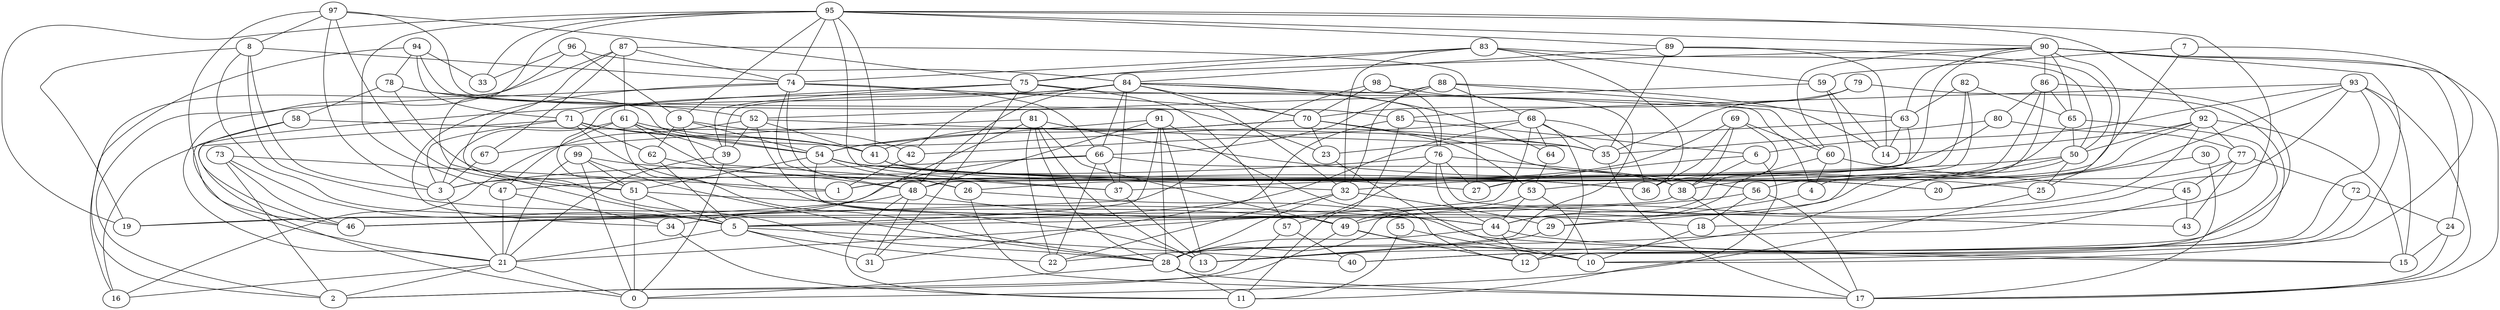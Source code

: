 digraph GG_graph {

subgraph G_graph {
edge [color = black]
"83" -> "32" [dir = none]
"83" -> "50" [dir = none]
"83" -> "75" [dir = none]
"83" -> "74" [dir = none]
"92" -> "77" [dir = none]
"92" -> "50" [dir = none]
"92" -> "15" [dir = none]
"92" -> "46" [dir = none]
"49" -> "2" [dir = none]
"98" -> "46" [dir = none]
"98" -> "76" [dir = none]
"78" -> "58" [dir = none]
"78" -> "51" [dir = none]
"97" -> "46" [dir = none]
"97" -> "8" [dir = none]
"97" -> "51" [dir = none]
"97" -> "3" [dir = none]
"51" -> "5" [dir = none]
"51" -> "44" [dir = none]
"42" -> "1" [dir = none]
"71" -> "41" [dir = none]
"71" -> "3" [dir = none]
"71" -> "0" [dir = none]
"71" -> "62" [dir = none]
"71" -> "35" [dir = none]
"53" -> "49" [dir = none]
"53" -> "10" [dir = none]
"41" -> "27" [dir = none]
"41" -> "20" [dir = none]
"58" -> "21" [dir = none]
"58" -> "46" [dir = none]
"84" -> "42" [dir = none]
"84" -> "48" [dir = none]
"84" -> "66" [dir = none]
"84" -> "76" [dir = none]
"84" -> "32" [dir = none]
"30" -> "17" [dir = none]
"30" -> "20" [dir = none]
"52" -> "39" [dir = none]
"52" -> "44" [dir = none]
"52" -> "16" [dir = none]
"74" -> "34" [dir = none]
"74" -> "70" [dir = none]
"74" -> "48" [dir = none]
"74" -> "26" [dir = none]
"74" -> "2" [dir = none]
"67" -> "3" [dir = none]
"59" -> "52" [dir = none]
"50" -> "25" [dir = none]
"50" -> "44" [dir = none]
"50" -> "13" [dir = none]
"28" -> "0" [dir = none]
"28" -> "11" [dir = none]
"28" -> "17" [dir = none]
"34" -> "11" [dir = none]
"23" -> "10" [dir = none]
"44" -> "28" [dir = none]
"44" -> "12" [dir = none]
"44" -> "15" [dir = none]
"60" -> "4" [dir = none]
"60" -> "45" [dir = none]
"60" -> "44" [dir = none]
"82" -> "63" [dir = none]
"82" -> "65" [dir = none]
"69" -> "36" [dir = none]
"69" -> "1" [dir = none]
"69" -> "60" [dir = none]
"69" -> "28" [dir = none]
"81" -> "49" [dir = none]
"81" -> "28" [dir = none]
"81" -> "67" [dir = none]
"95" -> "19" [dir = none]
"95" -> "33" [dir = none]
"95" -> "74" [dir = none]
"95" -> "41" [dir = none]
"95" -> "90" [dir = none]
"95" -> "92" [dir = none]
"95" -> "89" [dir = none]
"95" -> "37" [dir = none]
"95" -> "47" [dir = none]
"95" -> "5" [dir = none]
"95" -> "18" [dir = none]
"89" -> "35" [dir = none]
"89" -> "84" [dir = none]
"89" -> "50" [dir = none]
"89" -> "14" [dir = none]
"47" -> "21" [dir = none]
"96" -> "21" [dir = none]
"96" -> "84" [dir = none]
"96" -> "33" [dir = none]
"96" -> "9" [dir = none]
"94" -> "2" [dir = none]
"94" -> "23" [dir = none]
"9" -> "54" [dir = none]
"93" -> "49" [dir = none]
"93" -> "12" [dir = none]
"93" -> "85" [dir = none]
"7" -> "59" [dir = none]
"7" -> "10" [dir = none]
"7" -> "53" [dir = none]
"65" -> "50" [dir = none]
"65" -> "40" [dir = none]
"72" -> "24" [dir = none]
"72" -> "12" [dir = none]
"73" -> "5" [dir = none]
"73" -> "1" [dir = none]
"75" -> "71" [dir = none]
"63" -> "14" [dir = none]
"63" -> "48" [dir = none]
"77" -> "43" [dir = none]
"77" -> "20" [dir = none]
"77" -> "72" [dir = none]
"66" -> "3" [dir = none]
"66" -> "37" [dir = none]
"66" -> "19" [dir = none]
"70" -> "41" [dir = none]
"70" -> "53" [dir = none]
"70" -> "38" [dir = none]
"70" -> "23" [dir = none]
"54" -> "32" [dir = none]
"54" -> "49" [dir = none]
"54" -> "36" [dir = none]
"38" -> "17" [dir = none]
"61" -> "3" [dir = none]
"61" -> "28" [dir = none]
"61" -> "41" [dir = none]
"61" -> "39" [dir = none]
"61" -> "54" [dir = none]
"48" -> "11" [dir = none]
"48" -> "46" [dir = none]
"48" -> "31" [dir = none]
"5" -> "31" [dir = none]
"5" -> "21" [dir = none]
"5" -> "22" [dir = none]
"76" -> "57" [dir = none]
"76" -> "47" [dir = none]
"76" -> "43" [dir = none]
"76" -> "27" [dir = none]
"76" -> "56" [dir = none]
"91" -> "12" [dir = none]
"91" -> "5" [dir = none]
"91" -> "54" [dir = none]
"87" -> "27" [dir = none]
"87" -> "61" [dir = none]
"86" -> "28" [dir = none]
"86" -> "65" [dir = none]
"86" -> "4" [dir = none]
"85" -> "11" [dir = none]
"85" -> "6" [dir = none]
"32" -> "29" [dir = none]
"32" -> "28" [dir = none]
"32" -> "22" [dir = none]
"21" -> "16" [dir = none]
"26" -> "15" [dir = none]
"26" -> "17" [dir = none]
"4" -> "29" [dir = none]
"99" -> "51" [dir = none]
"99" -> "0" [dir = none]
"29" -> "13" [dir = none]
"79" -> "70" [dir = none]
"79" -> "35" [dir = none]
"56" -> "18" [dir = none]
"56" -> "5" [dir = none]
"6" -> "27" [dir = none]
"88" -> "39" [dir = none]
"88" -> "66" [dir = none]
"88" -> "68" [dir = none]
"88" -> "32" [dir = none]
"57" -> "40" [dir = none]
"57" -> "2" [dir = none]
"45" -> "43" [dir = none]
"45" -> "22" [dir = none]
"62" -> "5" [dir = none]
"3" -> "21" [dir = none]
"55" -> "10" [dir = none]
"55" -> "11" [dir = none]
"80" -> "35" [dir = none]
"80" -> "3" [dir = none]
"80" -> "77" [dir = none]
"64" -> "53" [dir = none]
"68" -> "35" [dir = none]
"68" -> "5" [dir = none]
"68" -> "12" [dir = none]
"68" -> "42" [dir = none]
"68" -> "64" [dir = none]
"8" -> "49" [dir = none]
"8" -> "3" [dir = none]
"8" -> "5" [dir = none]
"8" -> "74" [dir = none]
"39" -> "21" [dir = none]
"90" -> "86" [dir = none]
"90" -> "10" [dir = none]
"90" -> "63" [dir = none]
"90" -> "25" [dir = none]
"90" -> "17" [dir = none]
"90" -> "75" [dir = none]
"90" -> "24" [dir = none]
"25" -> "0" [dir = none]
"75" -> "4" [dir = none]
"83" -> "59" [dir = none]
"84" -> "60" [dir = none]
"61" -> "47" [dir = none]
"52" -> "35" [dir = none]
"69" -> "38" [dir = none]
"88" -> "63" [dir = none]
"9" -> "42" [dir = none]
"93" -> "17" [dir = none]
"93" -> "6" [dir = none]
"5" -> "40" [dir = none]
"87" -> "28" [dir = none]
"68" -> "36" [dir = none]
"84" -> "51" [dir = none]
"49" -> "12" [dir = none]
"83" -> "36" [dir = none]
"75" -> "57" [dir = none]
"81" -> "13" [dir = none]
"68" -> "21" [dir = none]
"73" -> "2" [dir = none]
"97" -> "85" [dir = none]
"6" -> "38" [dir = none]
"91" -> "13" [dir = none]
"24" -> "17" [dir = none]
"76" -> "44" [dir = none]
"78" -> "54" [dir = none]
"74" -> "66" [dir = none]
"38" -> "19" [dir = none]
"81" -> "34" [dir = none]
"88" -> "14" [dir = none]
"75" -> "31" [dir = none]
"93" -> "56" [dir = none]
"24" -> "15" [dir = none]
"99" -> "36" [dir = none]
"56" -> "17" [dir = none]
"50" -> "37" [dir = none]
"92" -> "14" [dir = none]
"47" -> "34" [dir = none]
"75" -> "39" [dir = none]
"92" -> "36" [dir = none]
"37" -> "13" [dir = none]
"73" -> "46" [dir = none]
"82" -> "26" [dir = none]
"85" -> "31" [dir = none]
"39" -> "0" [dir = none]
"94" -> "71" [dir = none]
"53" -> "44" [dir = none]
"71" -> "1" [dir = none]
"90" -> "65" [dir = none]
"84" -> "70" [dir = none]
"99" -> "21" [dir = none]
"9" -> "62" [dir = none]
"63" -> "23" [dir = none]
"54" -> "51" [dir = none]
"87" -> "74" [dir = none]
"84" -> "64" [dir = none]
"99" -> "28" [dir = none]
"82" -> "32" [dir = none]
"9" -> "13" [dir = none]
"98" -> "70" [dir = none]
"48" -> "18" [dir = none]
"94" -> "78" [dir = none]
"91" -> "48" [dir = none]
"93" -> "15" [dir = none]
"70" -> "54" [dir = none]
"84" -> "37" [dir = none]
"79" -> "40" [dir = none]
"8" -> "19" [dir = none]
"90" -> "60" [dir = none]
"51" -> "0" [dir = none]
"66" -> "38" [dir = none]
"6" -> "11" [dir = none]
"58" -> "35" [dir = none]
"81" -> "22" [dir = none]
"94" -> "33" [dir = none]
"95" -> "9" [dir = none]
"91" -> "28" [dir = none]
"97" -> "75" [dir = none]
"21" -> "0" [dir = none]
"81" -> "25" [dir = none]
"84" -> "16" [dir = none]
"35" -> "17" [dir = none]
"49" -> "10" [dir = none]
"54" -> "20" [dir = none]
"54" -> "26" [dir = none]
"87" -> "16" [dir = none]
"86" -> "27" [dir = none]
"98" -> "13" [dir = none]
"18" -> "10" [dir = none]
"52" -> "41" [dir = none]
"90" -> "1" [dir = none]
"66" -> "22" [dir = none]
"59" -> "29" [dir = none]
"78" -> "52" [dir = none]
"77" -> "45" [dir = none]
"86" -> "80" [dir = none]
"65" -> "38" [dir = none]
"61" -> "37" [dir = none]
"59" -> "14" [dir = none]
"62" -> "48" [dir = none]
"87" -> "67" [dir = none]
"21" -> "2" [dir = none]
}

}

